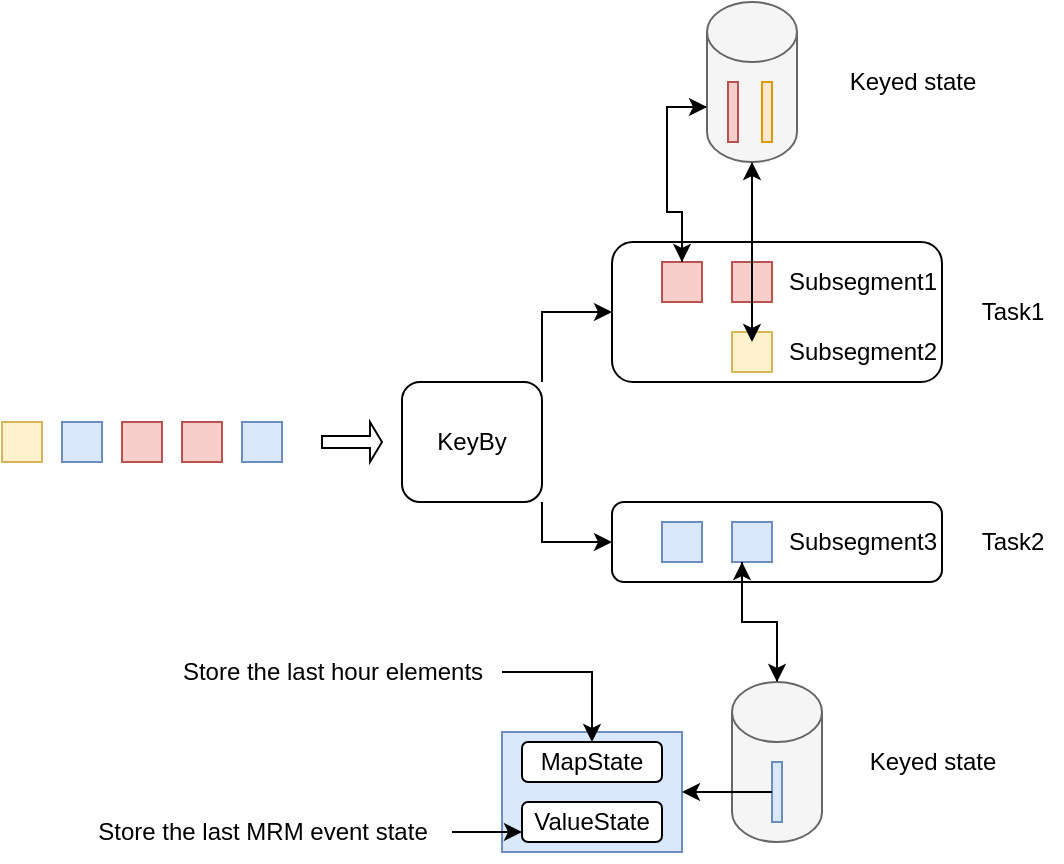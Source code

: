 <mxfile version="20.0.3" type="github">
  <diagram id="BBKnpkGjX42z_xoxN_T1" name="Page-1">
    <mxGraphModel dx="1426" dy="706" grid="1" gridSize="10" guides="1" tooltips="1" connect="1" arrows="1" fold="1" page="1" pageScale="1" pageWidth="850" pageHeight="1100" math="0" shadow="0">
      <root>
        <mxCell id="0" />
        <mxCell id="1" parent="0" />
        <mxCell id="-JzeaQpOgpvAFJMyeYhx-44" value="" style="group" vertex="1" connectable="0" parent="1">
          <mxGeometry x="60" y="90" width="530" height="430" as="geometry" />
        </mxCell>
        <mxCell id="78PukAcrHWfe6RkCPKz8-1" value="" style="rounded=0;whiteSpace=wrap;html=1;fillColor=#dae8fc;strokeColor=#6c8ebf;" parent="-JzeaQpOgpvAFJMyeYhx-44" vertex="1">
          <mxGeometry x="120" y="210" width="20" height="20" as="geometry" />
        </mxCell>
        <mxCell id="78PukAcrHWfe6RkCPKz8-3" value="" style="rounded=0;whiteSpace=wrap;html=1;fillColor=#f8cecc;strokeColor=#b85450;" parent="-JzeaQpOgpvAFJMyeYhx-44" vertex="1">
          <mxGeometry x="90" y="210" width="20" height="20" as="geometry" />
        </mxCell>
        <mxCell id="78PukAcrHWfe6RkCPKz8-5" value="" style="rounded=0;whiteSpace=wrap;html=1;fillColor=#f8cecc;strokeColor=#b85450;" parent="-JzeaQpOgpvAFJMyeYhx-44" vertex="1">
          <mxGeometry x="60" y="210" width="20" height="20" as="geometry" />
        </mxCell>
        <mxCell id="78PukAcrHWfe6RkCPKz8-6" value="" style="rounded=0;whiteSpace=wrap;html=1;fillColor=#dae8fc;strokeColor=#6c8ebf;" parent="-JzeaQpOgpvAFJMyeYhx-44" vertex="1">
          <mxGeometry x="30" y="210" width="20" height="20" as="geometry" />
        </mxCell>
        <mxCell id="78PukAcrHWfe6RkCPKz8-7" value="" style="rounded=0;whiteSpace=wrap;html=1;fillColor=#fff2cc;strokeColor=#d6b656;" parent="-JzeaQpOgpvAFJMyeYhx-44" vertex="1">
          <mxGeometry y="210" width="20" height="20" as="geometry" />
        </mxCell>
        <mxCell id="78PukAcrHWfe6RkCPKz8-15" value="KeyBy" style="rounded=1;whiteSpace=wrap;html=1;" parent="-JzeaQpOgpvAFJMyeYhx-44" vertex="1">
          <mxGeometry x="200" y="190" width="70" height="60" as="geometry" />
        </mxCell>
        <mxCell id="78PukAcrHWfe6RkCPKz8-16" value="" style="shape=singleArrow;whiteSpace=wrap;html=1;" parent="-JzeaQpOgpvAFJMyeYhx-44" vertex="1">
          <mxGeometry x="160" y="210" width="30" height="20" as="geometry" />
        </mxCell>
        <mxCell id="78PukAcrHWfe6RkCPKz8-17" value="" style="rounded=1;whiteSpace=wrap;html=1;" parent="-JzeaQpOgpvAFJMyeYhx-44" vertex="1">
          <mxGeometry x="305" y="120" width="165" height="70" as="geometry" />
        </mxCell>
        <mxCell id="78PukAcrHWfe6RkCPKz8-19" style="edgeStyle=orthogonalEdgeStyle;rounded=0;orthogonalLoop=1;jettySize=auto;html=1;exitX=1;exitY=0;exitDx=0;exitDy=0;entryX=0;entryY=0.5;entryDx=0;entryDy=0;" parent="-JzeaQpOgpvAFJMyeYhx-44" source="78PukAcrHWfe6RkCPKz8-15" target="78PukAcrHWfe6RkCPKz8-17" edge="1">
          <mxGeometry relative="1" as="geometry" />
        </mxCell>
        <mxCell id="78PukAcrHWfe6RkCPKz8-18" value="" style="rounded=1;whiteSpace=wrap;html=1;" parent="-JzeaQpOgpvAFJMyeYhx-44" vertex="1">
          <mxGeometry x="305" y="250" width="165" height="40" as="geometry" />
        </mxCell>
        <mxCell id="78PukAcrHWfe6RkCPKz8-20" style="edgeStyle=orthogonalEdgeStyle;rounded=0;orthogonalLoop=1;jettySize=auto;html=1;exitX=1;exitY=1;exitDx=0;exitDy=0;entryX=0;entryY=0.5;entryDx=0;entryDy=0;" parent="-JzeaQpOgpvAFJMyeYhx-44" source="78PukAcrHWfe6RkCPKz8-15" target="78PukAcrHWfe6RkCPKz8-18" edge="1">
          <mxGeometry relative="1" as="geometry" />
        </mxCell>
        <mxCell id="78PukAcrHWfe6RkCPKz8-21" value="" style="rounded=0;whiteSpace=wrap;html=1;fillColor=#f8cecc;strokeColor=#b85450;" parent="-JzeaQpOgpvAFJMyeYhx-44" vertex="1">
          <mxGeometry x="330" y="130" width="20" height="20" as="geometry" />
        </mxCell>
        <mxCell id="78PukAcrHWfe6RkCPKz8-22" value="" style="rounded=0;whiteSpace=wrap;html=1;fillColor=#f8cecc;strokeColor=#b85450;" parent="-JzeaQpOgpvAFJMyeYhx-44" vertex="1">
          <mxGeometry x="365" y="130" width="20" height="20" as="geometry" />
        </mxCell>
        <mxCell id="78PukAcrHWfe6RkCPKz8-24" value="" style="rounded=0;whiteSpace=wrap;html=1;fillColor=#fff2cc;strokeColor=#d6b656;" parent="-JzeaQpOgpvAFJMyeYhx-44" vertex="1">
          <mxGeometry x="365" y="165" width="20" height="20" as="geometry" />
        </mxCell>
        <mxCell id="-JzeaQpOgpvAFJMyeYhx-1" value="" style="rounded=0;whiteSpace=wrap;html=1;fillColor=#dae8fc;strokeColor=#6c8ebf;" vertex="1" parent="-JzeaQpOgpvAFJMyeYhx-44">
          <mxGeometry x="330" y="260" width="20" height="20" as="geometry" />
        </mxCell>
        <mxCell id="-JzeaQpOgpvAFJMyeYhx-2" value="" style="rounded=0;whiteSpace=wrap;html=1;fillColor=#dae8fc;strokeColor=#6c8ebf;" vertex="1" parent="-JzeaQpOgpvAFJMyeYhx-44">
          <mxGeometry x="365" y="260" width="20" height="20" as="geometry" />
        </mxCell>
        <mxCell id="-JzeaQpOgpvAFJMyeYhx-4" value="Task1" style="text;html=1;align=center;verticalAlign=middle;resizable=0;points=[];autosize=1;strokeColor=none;fillColor=none;" vertex="1" parent="-JzeaQpOgpvAFJMyeYhx-44">
          <mxGeometry x="480" y="140" width="50" height="30" as="geometry" />
        </mxCell>
        <mxCell id="-JzeaQpOgpvAFJMyeYhx-5" value="Task2" style="text;html=1;align=center;verticalAlign=middle;resizable=0;points=[];autosize=1;strokeColor=none;fillColor=none;" vertex="1" parent="-JzeaQpOgpvAFJMyeYhx-44">
          <mxGeometry x="480" y="255" width="50" height="30" as="geometry" />
        </mxCell>
        <mxCell id="-JzeaQpOgpvAFJMyeYhx-9" value="Subsegment1" style="text;html=1;align=center;verticalAlign=middle;resizable=0;points=[];autosize=1;strokeColor=none;fillColor=none;" vertex="1" parent="-JzeaQpOgpvAFJMyeYhx-44">
          <mxGeometry x="380" y="125" width="100" height="30" as="geometry" />
        </mxCell>
        <mxCell id="-JzeaQpOgpvAFJMyeYhx-10" value="Subsegment2" style="text;html=1;align=center;verticalAlign=middle;resizable=0;points=[];autosize=1;strokeColor=none;fillColor=none;" vertex="1" parent="-JzeaQpOgpvAFJMyeYhx-44">
          <mxGeometry x="380" y="160" width="100" height="30" as="geometry" />
        </mxCell>
        <mxCell id="-JzeaQpOgpvAFJMyeYhx-11" value="Subsegment3" style="text;html=1;align=center;verticalAlign=middle;resizable=0;points=[];autosize=1;strokeColor=none;fillColor=none;" vertex="1" parent="-JzeaQpOgpvAFJMyeYhx-44">
          <mxGeometry x="380" y="255" width="100" height="30" as="geometry" />
        </mxCell>
        <mxCell id="-JzeaQpOgpvAFJMyeYhx-41" style="edgeStyle=orthogonalEdgeStyle;rounded=0;orthogonalLoop=1;jettySize=auto;html=1;exitX=0.5;exitY=0;exitDx=0;exitDy=0;exitPerimeter=0;entryX=0.25;entryY=1;entryDx=0;entryDy=0;" edge="1" parent="-JzeaQpOgpvAFJMyeYhx-44" source="-JzeaQpOgpvAFJMyeYhx-12" target="-JzeaQpOgpvAFJMyeYhx-2">
          <mxGeometry relative="1" as="geometry" />
        </mxCell>
        <mxCell id="-JzeaQpOgpvAFJMyeYhx-12" value="" style="shape=cylinder3;whiteSpace=wrap;html=1;boundedLbl=1;backgroundOutline=1;size=15;fillColor=#f5f5f5;strokeColor=#666666;fontColor=#333333;" vertex="1" parent="-JzeaQpOgpvAFJMyeYhx-44">
          <mxGeometry x="365" y="340" width="45" height="80" as="geometry" />
        </mxCell>
        <mxCell id="-JzeaQpOgpvAFJMyeYhx-13" style="edgeStyle=orthogonalEdgeStyle;rounded=0;orthogonalLoop=1;jettySize=auto;html=1;exitX=0.25;exitY=1;exitDx=0;exitDy=0;entryX=0.5;entryY=0;entryDx=0;entryDy=0;entryPerimeter=0;" edge="1" parent="-JzeaQpOgpvAFJMyeYhx-44" source="-JzeaQpOgpvAFJMyeYhx-2" target="-JzeaQpOgpvAFJMyeYhx-12">
          <mxGeometry relative="1" as="geometry" />
        </mxCell>
        <mxCell id="-JzeaQpOgpvAFJMyeYhx-14" value="" style="rounded=0;whiteSpace=wrap;html=1;fillColor=#dae8fc;strokeColor=#6c8ebf;" vertex="1" parent="-JzeaQpOgpvAFJMyeYhx-44">
          <mxGeometry x="385" y="380" width="5" height="30" as="geometry" />
        </mxCell>
        <mxCell id="-JzeaQpOgpvAFJMyeYhx-42" style="edgeStyle=orthogonalEdgeStyle;rounded=0;orthogonalLoop=1;jettySize=auto;html=1;exitX=0;exitY=0;exitDx=0;exitDy=52.5;exitPerimeter=0;entryX=0.5;entryY=0;entryDx=0;entryDy=0;" edge="1" parent="-JzeaQpOgpvAFJMyeYhx-44" source="-JzeaQpOgpvAFJMyeYhx-18" target="78PukAcrHWfe6RkCPKz8-21">
          <mxGeometry relative="1" as="geometry" />
        </mxCell>
        <mxCell id="-JzeaQpOgpvAFJMyeYhx-43" style="edgeStyle=orthogonalEdgeStyle;rounded=0;orthogonalLoop=1;jettySize=auto;html=1;exitX=0.5;exitY=1;exitDx=0;exitDy=0;exitPerimeter=0;entryX=-0.05;entryY=0.333;entryDx=0;entryDy=0;entryPerimeter=0;" edge="1" parent="-JzeaQpOgpvAFJMyeYhx-44" source="-JzeaQpOgpvAFJMyeYhx-18" target="-JzeaQpOgpvAFJMyeYhx-10">
          <mxGeometry relative="1" as="geometry" />
        </mxCell>
        <mxCell id="-JzeaQpOgpvAFJMyeYhx-18" value="" style="shape=cylinder3;whiteSpace=wrap;html=1;boundedLbl=1;backgroundOutline=1;size=15;fillColor=#f5f5f5;strokeColor=#666666;fontColor=#333333;" vertex="1" parent="-JzeaQpOgpvAFJMyeYhx-44">
          <mxGeometry x="352.5" width="45" height="80" as="geometry" />
        </mxCell>
        <mxCell id="-JzeaQpOgpvAFJMyeYhx-23" style="edgeStyle=orthogonalEdgeStyle;rounded=0;orthogonalLoop=1;jettySize=auto;html=1;exitX=0.5;exitY=0;exitDx=0;exitDy=0;entryX=0;entryY=0;entryDx=0;entryDy=52.5;entryPerimeter=0;" edge="1" parent="-JzeaQpOgpvAFJMyeYhx-44" source="78PukAcrHWfe6RkCPKz8-21" target="-JzeaQpOgpvAFJMyeYhx-18">
          <mxGeometry relative="1" as="geometry" />
        </mxCell>
        <mxCell id="-JzeaQpOgpvAFJMyeYhx-24" style="edgeStyle=orthogonalEdgeStyle;rounded=0;orthogonalLoop=1;jettySize=auto;html=1;exitX=0.5;exitY=0;exitDx=0;exitDy=0;entryX=0.5;entryY=1;entryDx=0;entryDy=0;entryPerimeter=0;" edge="1" parent="-JzeaQpOgpvAFJMyeYhx-44" source="78PukAcrHWfe6RkCPKz8-24" target="-JzeaQpOgpvAFJMyeYhx-18">
          <mxGeometry relative="1" as="geometry" />
        </mxCell>
        <mxCell id="-JzeaQpOgpvAFJMyeYhx-19" value="" style="rounded=0;whiteSpace=wrap;html=1;fillColor=#f8cecc;strokeColor=#b85450;" vertex="1" parent="-JzeaQpOgpvAFJMyeYhx-44">
          <mxGeometry x="363" y="40" width="5" height="30" as="geometry" />
        </mxCell>
        <mxCell id="-JzeaQpOgpvAFJMyeYhx-20" value="" style="rounded=0;whiteSpace=wrap;html=1;fillColor=#ffe6cc;strokeColor=#d79b00;" vertex="1" parent="-JzeaQpOgpvAFJMyeYhx-44">
          <mxGeometry x="380" y="40" width="5" height="30" as="geometry" />
        </mxCell>
        <mxCell id="-JzeaQpOgpvAFJMyeYhx-25" value="Keyed state" style="text;html=1;align=center;verticalAlign=middle;resizable=0;points=[];autosize=1;strokeColor=none;fillColor=none;" vertex="1" parent="-JzeaQpOgpvAFJMyeYhx-44">
          <mxGeometry x="410" y="25" width="90" height="30" as="geometry" />
        </mxCell>
        <mxCell id="-JzeaQpOgpvAFJMyeYhx-26" value="Keyed state" style="text;html=1;align=center;verticalAlign=middle;resizable=0;points=[];autosize=1;strokeColor=none;fillColor=none;" vertex="1" parent="-JzeaQpOgpvAFJMyeYhx-44">
          <mxGeometry x="420" y="365" width="90" height="30" as="geometry" />
        </mxCell>
        <mxCell id="-JzeaQpOgpvAFJMyeYhx-31" value="" style="whiteSpace=wrap;html=1;fillColor=#dae8fc;strokeColor=#6c8ebf;rounded=0;" vertex="1" parent="-JzeaQpOgpvAFJMyeYhx-44">
          <mxGeometry x="250" y="365" width="90" height="60" as="geometry" />
        </mxCell>
        <mxCell id="-JzeaQpOgpvAFJMyeYhx-32" value="" style="edgeStyle=orthogonalEdgeStyle;rounded=0;orthogonalLoop=1;jettySize=auto;html=1;" edge="1" parent="-JzeaQpOgpvAFJMyeYhx-44" source="-JzeaQpOgpvAFJMyeYhx-14" target="-JzeaQpOgpvAFJMyeYhx-31">
          <mxGeometry relative="1" as="geometry" />
        </mxCell>
        <mxCell id="-JzeaQpOgpvAFJMyeYhx-34" value="MapState" style="rounded=1;whiteSpace=wrap;html=1;" vertex="1" parent="-JzeaQpOgpvAFJMyeYhx-44">
          <mxGeometry x="260" y="370" width="70" height="20" as="geometry" />
        </mxCell>
        <mxCell id="-JzeaQpOgpvAFJMyeYhx-36" value="ValueState" style="rounded=1;whiteSpace=wrap;html=1;" vertex="1" parent="-JzeaQpOgpvAFJMyeYhx-44">
          <mxGeometry x="260" y="400" width="70" height="20" as="geometry" />
        </mxCell>
        <mxCell id="-JzeaQpOgpvAFJMyeYhx-38" style="edgeStyle=orthogonalEdgeStyle;rounded=0;orthogonalLoop=1;jettySize=auto;html=1;" edge="1" parent="-JzeaQpOgpvAFJMyeYhx-44" source="-JzeaQpOgpvAFJMyeYhx-37" target="-JzeaQpOgpvAFJMyeYhx-34">
          <mxGeometry relative="1" as="geometry" />
        </mxCell>
        <mxCell id="-JzeaQpOgpvAFJMyeYhx-37" value="Store the last hour elements" style="text;html=1;align=center;verticalAlign=middle;resizable=0;points=[];autosize=1;strokeColor=none;fillColor=none;" vertex="1" parent="-JzeaQpOgpvAFJMyeYhx-44">
          <mxGeometry x="80" y="320" width="170" height="30" as="geometry" />
        </mxCell>
        <mxCell id="-JzeaQpOgpvAFJMyeYhx-40" style="edgeStyle=orthogonalEdgeStyle;rounded=0;orthogonalLoop=1;jettySize=auto;html=1;entryX=0;entryY=0.75;entryDx=0;entryDy=0;" edge="1" parent="-JzeaQpOgpvAFJMyeYhx-44" source="-JzeaQpOgpvAFJMyeYhx-39" target="-JzeaQpOgpvAFJMyeYhx-36">
          <mxGeometry relative="1" as="geometry" />
        </mxCell>
        <mxCell id="-JzeaQpOgpvAFJMyeYhx-39" value="Store the last MRM event state" style="text;html=1;align=center;verticalAlign=middle;resizable=0;points=[];autosize=1;strokeColor=none;fillColor=none;" vertex="1" parent="-JzeaQpOgpvAFJMyeYhx-44">
          <mxGeometry x="35" y="400" width="190" height="30" as="geometry" />
        </mxCell>
      </root>
    </mxGraphModel>
  </diagram>
</mxfile>
